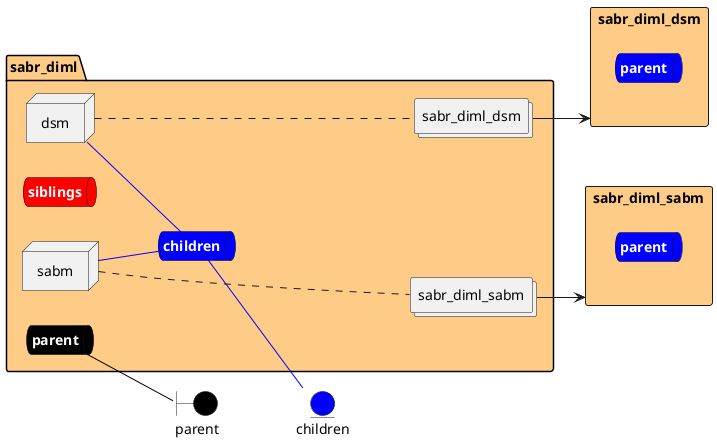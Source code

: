 @startuml

left to right direction


boundary parent #black


entity children #blue

rectangle "sabr_diml_dsm" as sabr_diml_dsmStack #ffcc88 {
    queue sabr_diml_dsmStacksnet #blue [
        <b><color:white>parent</color></b>
    ]
}
rectangle "sabr_diml_sabm" as sabr_diml_sabmStack #ffcc88 {
    queue sabr_diml_sabmStacksnet #blue [
        <b><color:white>parent</color></b>
    ]
}



package "sabr_diml" #ffcc88 {
    queue parentnet #black [
            <b><color:white>parent</color></b>
    ]
    
    parentnet -[#black]- parent
    
    queue childrennet #blue [
            <b><color:white>children</color></b>
    ]
    
    childrennet -[#blue]- children
    
    queue siblingsnet #red [
            <b><color:white>siblings</color></b>
    ]
    

node "dsm" as dsmService
node "sabm" as sabmService

        collections "sabr_diml_dsm" as sabr_diml_dsmimage
            collections "sabr_diml_sabm" as sabr_diml_sabmimage
    
}

dsmService -[#blue]- childrennet

sabmService -[#blue]- childrennet
dsmService .... sabr_diml_dsmimage
sabmService .... sabr_diml_sabmimage

sabr_diml_dsmimage --> sabr_diml_dsmStack
    
sabr_diml_sabmimage --> sabr_diml_sabmStack
    

@enduml
